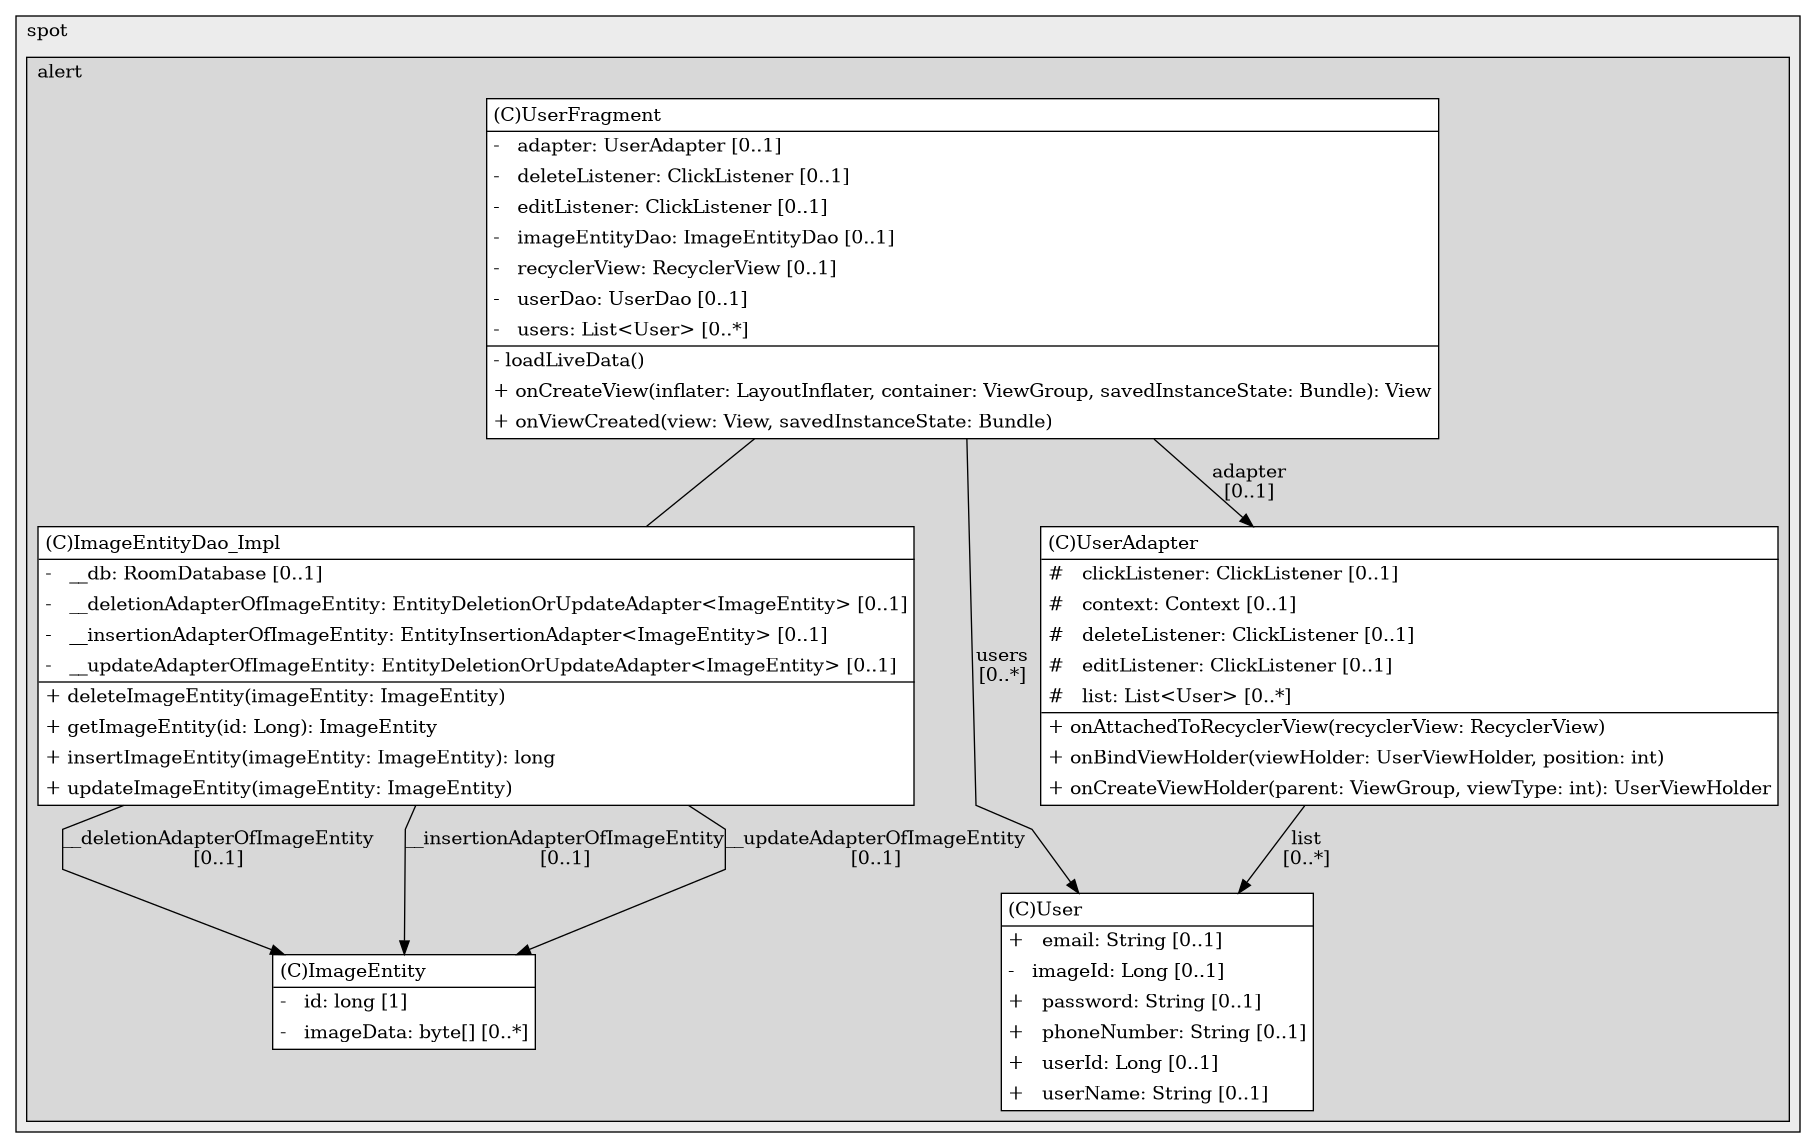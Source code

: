 @startuml

/' diagram meta data start
config=StructureConfiguration;
{
  "projectClassification": {
    "searchMode": "OpenProject", // OpenProject, AllProjects
    "includedProjects": "",
    "pathEndKeywords": "*.impl",
    "isClientPath": "",
    "isClientName": "",
    "isTestPath": "",
    "isTestName": "",
    "isMappingPath": "",
    "isMappingName": "",
    "isDataAccessPath": "",
    "isDataAccessName": "",
    "isDataStructurePath": "",
    "isDataStructureName": "",
    "isInterfaceStructuresPath": "",
    "isInterfaceStructuresName": "",
    "isEntryPointPath": "",
    "isEntryPointName": "",
    "treatFinalFieldsAsMandatory": false
  },
  "graphRestriction": {
    "classPackageExcludeFilter": "",
    "classPackageIncludeFilter": "",
    "classNameExcludeFilter": "",
    "classNameIncludeFilter": "",
    "methodNameExcludeFilter": "",
    "methodNameIncludeFilter": "",
    "removeByInheritance": "", // inheritance/annotation based filtering is done in a second step
    "removeByAnnotation": "",
    "removeByClassPackage": "", // cleanup the graph after inheritance/annotation based filtering is done
    "removeByClassName": "",
    "cutMappings": false,
    "cutEnum": true,
    "cutTests": true,
    "cutClient": true,
    "cutDataAccess": false,
    "cutInterfaceStructures": false,
    "cutDataStructures": false,
    "cutGetterAndSetter": true,
    "cutConstructors": true
  },
  "graphTraversal": {
    "forwardDepth": 6,
    "backwardDepth": 6,
    "classPackageExcludeFilter": "",
    "classPackageIncludeFilter": "",
    "classNameExcludeFilter": "",
    "classNameIncludeFilter": "",
    "methodNameExcludeFilter": "",
    "methodNameIncludeFilter": "",
    "hideMappings": false,
    "hideDataStructures": false,
    "hidePrivateMethods": true,
    "hideInterfaceCalls": true, // indirection: implementation -> interface (is hidden) -> implementation
    "onlyShowApplicationEntryPoints": false, // root node is included
    "useMethodCallsForStructureDiagram": "ForwardOnly" // ForwardOnly, BothDirections, No
  },
  "details": {
    "aggregation": "GroupByClass", // ByClass, GroupByClass, None
    "showClassGenericTypes": true,
    "showMethods": true,
    "showMethodParameterNames": true,
    "showMethodParameterTypes": true,
    "showMethodReturnType": true,
    "showPackageLevels": 2,
    "showDetailedClassStructure": true
  },
  "rootClass": "com.spot.alert.UserFragment",
  "extensionCallbackMethod": "" // qualified.class.name#methodName - signature: public static String method(String)
}
diagram meta data end '/



digraph g {
    rankdir="TB"
    splines=polyline
    

'nodes 
subgraph cluster_3537154 { 
   	label=spot
	labeljust=l
	fillcolor="#ececec"
	style=filled
   
   subgraph cluster_236182160 { 
   	label=alert
	labeljust=l
	fillcolor="#d8d8d8"
	style=filled
   
   ImageEntity1505960519[
	label=<<TABLE BORDER="1" CELLBORDER="0" CELLPADDING="4" CELLSPACING="0">
<TR><TD ALIGN="LEFT" >(C)ImageEntity</TD></TR>
<HR/>
<TR><TD ALIGN="LEFT" >-   id: long [1]</TD></TR>
<TR><TD ALIGN="LEFT" >-   imageData: byte[] [0..*]</TD></TR>
</TABLE>>
	style=filled
	margin=0
	shape=plaintext
	fillcolor="#FFFFFF"
];

ImageEntityDao_Impl90388556[
	label=<<TABLE BORDER="1" CELLBORDER="0" CELLPADDING="4" CELLSPACING="0">
<TR><TD ALIGN="LEFT" >(C)ImageEntityDao_Impl</TD></TR>
<HR/>
<TR><TD ALIGN="LEFT" >-   __db: RoomDatabase [0..1]</TD></TR>
<TR><TD ALIGN="LEFT" >-   __deletionAdapterOfImageEntity: EntityDeletionOrUpdateAdapter&lt;ImageEntity&gt; [0..1]</TD></TR>
<TR><TD ALIGN="LEFT" >-   __insertionAdapterOfImageEntity: EntityInsertionAdapter&lt;ImageEntity&gt; [0..1]</TD></TR>
<TR><TD ALIGN="LEFT" >-   __updateAdapterOfImageEntity: EntityDeletionOrUpdateAdapter&lt;ImageEntity&gt; [0..1]</TD></TR>
<HR/>
<TR><TD ALIGN="LEFT" >+ deleteImageEntity(imageEntity: ImageEntity)</TD></TR>
<TR><TD ALIGN="LEFT" >+ getImageEntity(id: Long): ImageEntity</TD></TR>
<TR><TD ALIGN="LEFT" >+ insertImageEntity(imageEntity: ImageEntity): long</TD></TR>
<TR><TD ALIGN="LEFT" >+ updateImageEntity(imageEntity: ImageEntity)</TD></TR>
</TABLE>>
	style=filled
	margin=0
	shape=plaintext
	fillcolor="#FFFFFF"
];

User1505960519[
	label=<<TABLE BORDER="1" CELLBORDER="0" CELLPADDING="4" CELLSPACING="0">
<TR><TD ALIGN="LEFT" >(C)User</TD></TR>
<HR/>
<TR><TD ALIGN="LEFT" >+   email: String [0..1]</TD></TR>
<TR><TD ALIGN="LEFT" >-   imageId: Long [0..1]</TD></TR>
<TR><TD ALIGN="LEFT" >+   password: String [0..1]</TD></TR>
<TR><TD ALIGN="LEFT" >+   phoneNumber: String [0..1]</TD></TR>
<TR><TD ALIGN="LEFT" >+   userId: Long [0..1]</TD></TR>
<TR><TD ALIGN="LEFT" >+   userName: String [0..1]</TD></TR>
</TABLE>>
	style=filled
	margin=0
	shape=plaintext
	fillcolor="#FFFFFF"
];

UserAdapter138907995[
	label=<<TABLE BORDER="1" CELLBORDER="0" CELLPADDING="4" CELLSPACING="0">
<TR><TD ALIGN="LEFT" >(C)UserAdapter</TD></TR>
<HR/>
<TR><TD ALIGN="LEFT" >#   clickListener: ClickListener [0..1]</TD></TR>
<TR><TD ALIGN="LEFT" >#   context: Context [0..1]</TD></TR>
<TR><TD ALIGN="LEFT" >#   deleteListener: ClickListener [0..1]</TD></TR>
<TR><TD ALIGN="LEFT" >#   editListener: ClickListener [0..1]</TD></TR>
<TR><TD ALIGN="LEFT" >#   list: List&lt;User&gt; [0..*]</TD></TR>
<HR/>
<TR><TD ALIGN="LEFT" >+ onAttachedToRecyclerView(recyclerView: RecyclerView)</TD></TR>
<TR><TD ALIGN="LEFT" >+ onBindViewHolder(viewHolder: UserViewHolder, position: int)</TD></TR>
<TR><TD ALIGN="LEFT" >+ onCreateViewHolder(parent: ViewGroup, viewType: int): UserViewHolder</TD></TR>
</TABLE>>
	style=filled
	margin=0
	shape=plaintext
	fillcolor="#FFFFFF"
];

UserFragment1120110595[
	label=<<TABLE BORDER="1" CELLBORDER="0" CELLPADDING="4" CELLSPACING="0">
<TR><TD ALIGN="LEFT" >(C)UserFragment</TD></TR>
<HR/>
<TR><TD ALIGN="LEFT" >-   adapter: UserAdapter [0..1]</TD></TR>
<TR><TD ALIGN="LEFT" >-   deleteListener: ClickListener [0..1]</TD></TR>
<TR><TD ALIGN="LEFT" >-   editListener: ClickListener [0..1]</TD></TR>
<TR><TD ALIGN="LEFT" >-   imageEntityDao: ImageEntityDao [0..1]</TD></TR>
<TR><TD ALIGN="LEFT" >-   recyclerView: RecyclerView [0..1]</TD></TR>
<TR><TD ALIGN="LEFT" >-   userDao: UserDao [0..1]</TD></TR>
<TR><TD ALIGN="LEFT" >-   users: List&lt;User&gt; [0..*]</TD></TR>
<HR/>
<TR><TD ALIGN="LEFT" >- loadLiveData()</TD></TR>
<TR><TD ALIGN="LEFT" >+ onCreateView(inflater: LayoutInflater, container: ViewGroup, savedInstanceState: Bundle): View</TD></TR>
<TR><TD ALIGN="LEFT" >+ onViewCreated(view: View, savedInstanceState: Bundle)</TD></TR>
</TABLE>>
	style=filled
	margin=0
	shape=plaintext
	fillcolor="#FFFFFF"
];
} 
} 

'edges    
ImageEntityDao_Impl90388556 -> ImageEntity1505960519[label="__deletionAdapterOfImageEntity
[0..1]"];
ImageEntityDao_Impl90388556 -> ImageEntity1505960519[label="__insertionAdapterOfImageEntity
[0..1]"];
ImageEntityDao_Impl90388556 -> ImageEntity1505960519[label="__updateAdapterOfImageEntity
[0..1]"];
UserAdapter138907995 -> User1505960519[label="list
[0..*]"];
UserFragment1120110595 -> ImageEntityDao_Impl90388556[arrowhead=none];
UserFragment1120110595 -> User1505960519[label="users
[0..*]"];
UserFragment1120110595 -> UserAdapter138907995[label="adapter
[0..1]"];
    
}
@enduml